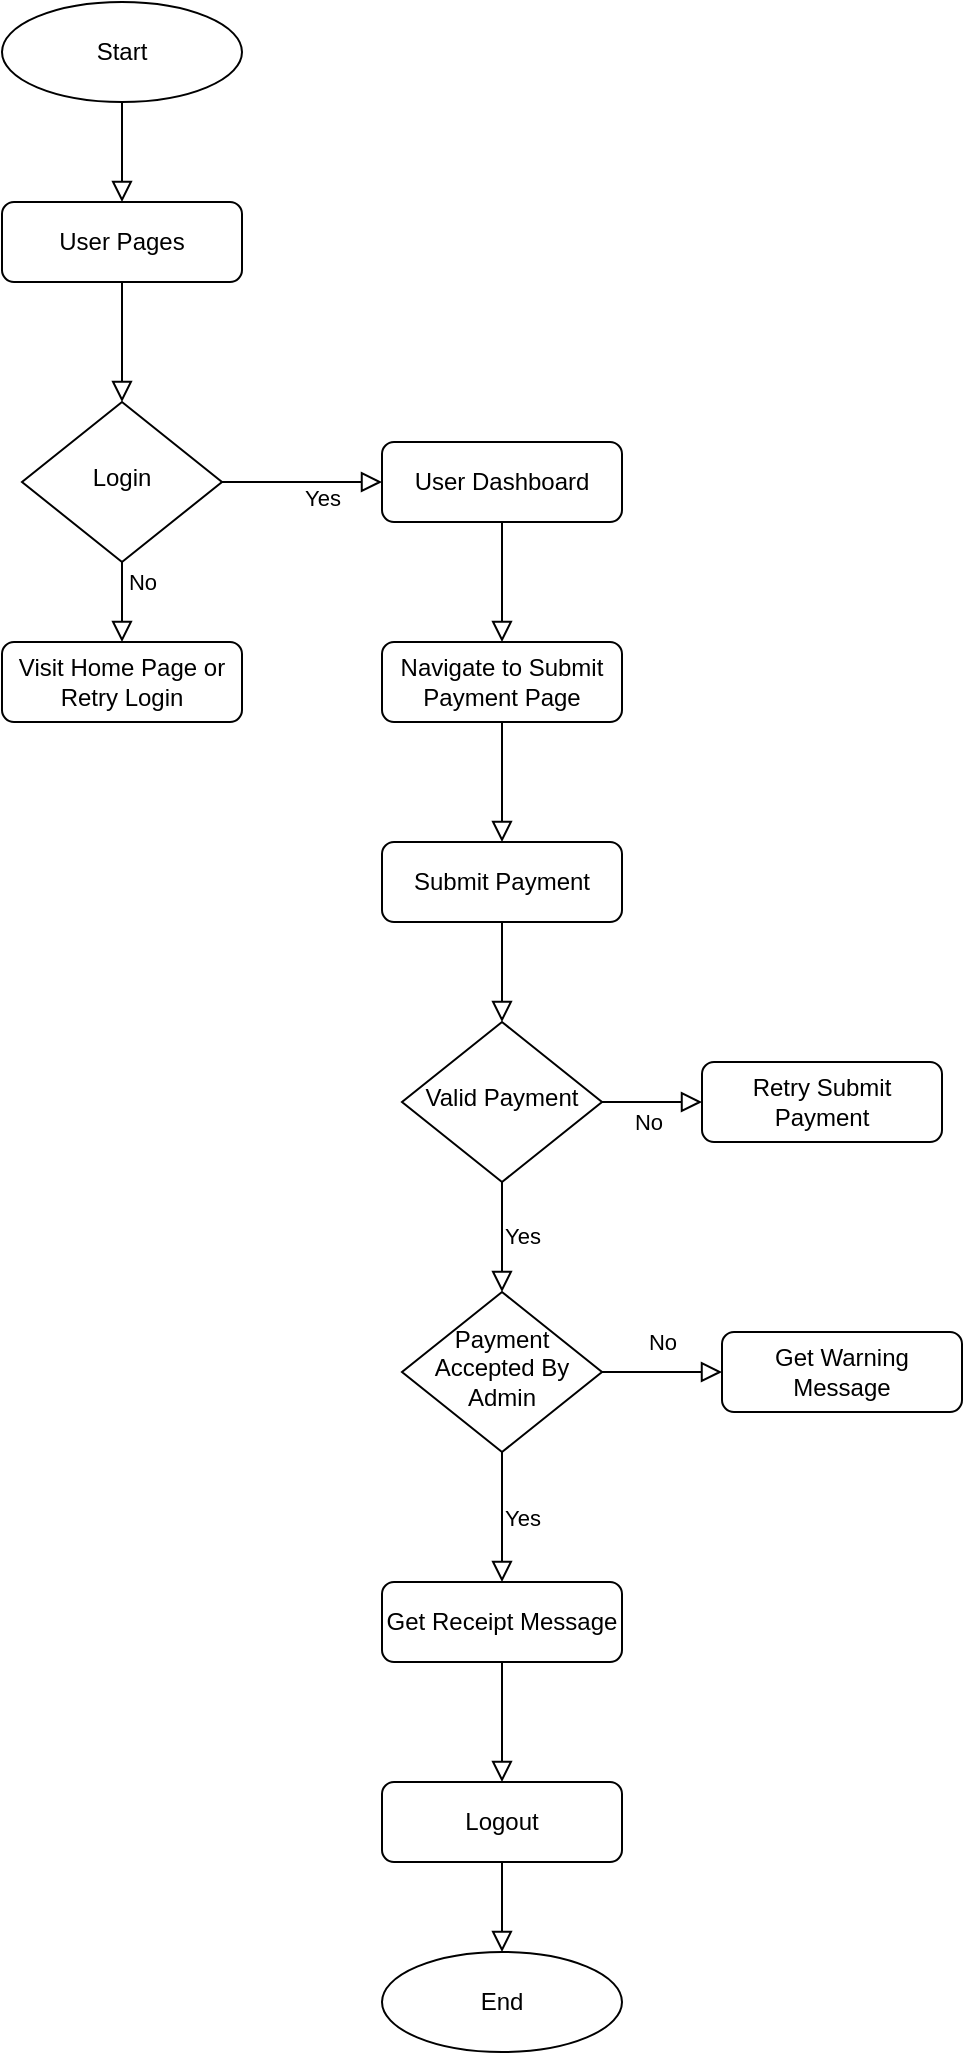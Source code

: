 <mxfile version="28.0.3">
  <diagram id="C5RBs43oDa-KdzZeNtuy" name="Page-1">
    <mxGraphModel dx="918" dy="465" grid="1" gridSize="10" guides="1" tooltips="1" connect="1" arrows="1" fold="1" page="1" pageScale="1" pageWidth="827" pageHeight="1169" math="0" shadow="0">
      <root>
        <mxCell id="WIyWlLk6GJQsqaUBKTNV-0" />
        <mxCell id="WIyWlLk6GJQsqaUBKTNV-1" parent="WIyWlLk6GJQsqaUBKTNV-0" />
        <mxCell id="6GzYvOx8u7yqm0N2lVAP-7" style="shape=connector;rounded=0;orthogonalLoop=1;jettySize=auto;html=1;shadow=0;strokeColor=default;strokeWidth=1;align=center;verticalAlign=middle;fontFamily=Helvetica;fontSize=11;fontColor=default;labelBackgroundColor=none;endArrow=block;endFill=0;endSize=8;" edge="1" parent="WIyWlLk6GJQsqaUBKTNV-1" source="WIyWlLk6GJQsqaUBKTNV-6" target="6GzYvOx8u7yqm0N2lVAP-4">
          <mxGeometry relative="1" as="geometry" />
        </mxCell>
        <mxCell id="6GzYvOx8u7yqm0N2lVAP-8" value="No" style="edgeLabel;html=1;align=center;verticalAlign=middle;resizable=0;points=[];fontFamily=Helvetica;fontSize=11;fontColor=default;labelBackgroundColor=none;" vertex="1" connectable="0" parent="6GzYvOx8u7yqm0N2lVAP-7">
          <mxGeometry x="-0.086" y="1" relative="1" as="geometry">
            <mxPoint x="9" y="-9" as="offset" />
          </mxGeometry>
        </mxCell>
        <mxCell id="6GzYvOx8u7yqm0N2lVAP-9" style="shape=connector;rounded=0;orthogonalLoop=1;jettySize=auto;html=1;shadow=0;strokeColor=default;strokeWidth=1;align=center;verticalAlign=middle;fontFamily=Helvetica;fontSize=11;fontColor=default;labelBackgroundColor=none;endArrow=block;endFill=0;endSize=8;" edge="1" parent="WIyWlLk6GJQsqaUBKTNV-1" source="WIyWlLk6GJQsqaUBKTNV-6" target="WIyWlLk6GJQsqaUBKTNV-12">
          <mxGeometry relative="1" as="geometry" />
        </mxCell>
        <mxCell id="6GzYvOx8u7yqm0N2lVAP-11" value="Yes" style="edgeLabel;html=1;align=center;verticalAlign=middle;resizable=0;points=[];fontFamily=Helvetica;fontSize=11;fontColor=default;labelBackgroundColor=none;" vertex="1" connectable="0" parent="6GzYvOx8u7yqm0N2lVAP-9">
          <mxGeometry x="-0.267" relative="1" as="geometry">
            <mxPoint x="20" y="8" as="offset" />
          </mxGeometry>
        </mxCell>
        <mxCell id="WIyWlLk6GJQsqaUBKTNV-6" value="Login" style="rhombus;whiteSpace=wrap;html=1;shadow=0;fontFamily=Helvetica;fontSize=12;align=center;strokeWidth=1;spacing=6;spacingTop=-4;" parent="WIyWlLk6GJQsqaUBKTNV-1" vertex="1">
          <mxGeometry x="170" y="240" width="100" height="80" as="geometry" />
        </mxCell>
        <mxCell id="6GzYvOx8u7yqm0N2lVAP-65" style="edgeStyle=none;shape=connector;rounded=0;orthogonalLoop=1;jettySize=auto;html=1;shadow=0;strokeColor=default;strokeWidth=1;align=center;verticalAlign=middle;fontFamily=Helvetica;fontSize=11;fontColor=default;labelBackgroundColor=none;endArrow=block;endFill=0;endSize=8;" edge="1" parent="WIyWlLk6GJQsqaUBKTNV-1" source="WIyWlLk6GJQsqaUBKTNV-12" target="6GzYvOx8u7yqm0N2lVAP-64">
          <mxGeometry relative="1" as="geometry" />
        </mxCell>
        <mxCell id="WIyWlLk6GJQsqaUBKTNV-12" value="User Dashboard" style="rounded=1;whiteSpace=wrap;html=1;fontSize=12;glass=0;strokeWidth=1;shadow=0;" parent="WIyWlLk6GJQsqaUBKTNV-1" vertex="1">
          <mxGeometry x="350" y="260" width="120" height="40" as="geometry" />
        </mxCell>
        <mxCell id="6GzYvOx8u7yqm0N2lVAP-40" style="edgeStyle=none;shape=connector;rounded=0;orthogonalLoop=1;jettySize=auto;html=1;shadow=0;strokeColor=default;strokeWidth=1;align=center;verticalAlign=middle;fontFamily=Helvetica;fontSize=11;fontColor=default;labelBackgroundColor=none;endArrow=block;endFill=0;endSize=8;" edge="1" parent="WIyWlLk6GJQsqaUBKTNV-1" source="6GzYvOx8u7yqm0N2lVAP-0" target="6GzYvOx8u7yqm0N2lVAP-39">
          <mxGeometry relative="1" as="geometry" />
        </mxCell>
        <mxCell id="6GzYvOx8u7yqm0N2lVAP-0" value="Start" style="ellipse;whiteSpace=wrap;html=1;" vertex="1" parent="WIyWlLk6GJQsqaUBKTNV-1">
          <mxGeometry x="160" y="40" width="120" height="50" as="geometry" />
        </mxCell>
        <mxCell id="6GzYvOx8u7yqm0N2lVAP-1" value="End" style="ellipse;whiteSpace=wrap;html=1;" vertex="1" parent="WIyWlLk6GJQsqaUBKTNV-1">
          <mxGeometry x="350" y="1015" width="120" height="50" as="geometry" />
        </mxCell>
        <mxCell id="6GzYvOx8u7yqm0N2lVAP-4" value="Visit Home Page or Retry Login" style="rounded=1;whiteSpace=wrap;html=1;fontSize=12;glass=0;strokeWidth=1;shadow=0;" vertex="1" parent="WIyWlLk6GJQsqaUBKTNV-1">
          <mxGeometry x="160" y="360" width="120" height="40" as="geometry" />
        </mxCell>
        <mxCell id="6GzYvOx8u7yqm0N2lVAP-31" style="edgeStyle=none;shape=connector;rounded=0;orthogonalLoop=1;jettySize=auto;html=1;shadow=0;strokeColor=default;strokeWidth=1;align=center;verticalAlign=middle;fontFamily=Helvetica;fontSize=11;fontColor=default;labelBackgroundColor=none;endArrow=block;endFill=0;endSize=8;" edge="1" parent="WIyWlLk6GJQsqaUBKTNV-1" source="6GzYvOx8u7yqm0N2lVAP-22" target="6GzYvOx8u7yqm0N2lVAP-30">
          <mxGeometry relative="1" as="geometry" />
        </mxCell>
        <mxCell id="6GzYvOx8u7yqm0N2lVAP-22" value="Submit Payment" style="rounded=1;whiteSpace=wrap;html=1;fontSize=12;glass=0;strokeWidth=1;shadow=0;fontStyle=0;absoluteArcSize=0;" vertex="1" parent="WIyWlLk6GJQsqaUBKTNV-1">
          <mxGeometry x="350" y="460" width="120" height="40" as="geometry" />
        </mxCell>
        <mxCell id="6GzYvOx8u7yqm0N2lVAP-28" style="edgeStyle=none;shape=connector;rounded=0;orthogonalLoop=1;jettySize=auto;html=1;shadow=0;strokeColor=default;strokeWidth=1;align=center;verticalAlign=middle;fontFamily=Helvetica;fontSize=11;fontColor=default;labelBackgroundColor=none;endArrow=block;endFill=0;endSize=8;" edge="1" parent="WIyWlLk6GJQsqaUBKTNV-1" source="6GzYvOx8u7yqm0N2lVAP-24" target="6GzYvOx8u7yqm0N2lVAP-1">
          <mxGeometry relative="1" as="geometry" />
        </mxCell>
        <mxCell id="6GzYvOx8u7yqm0N2lVAP-24" value="Logout" style="rounded=1;whiteSpace=wrap;html=1;fontSize=12;glass=0;strokeWidth=1;shadow=0;" vertex="1" parent="WIyWlLk6GJQsqaUBKTNV-1">
          <mxGeometry x="350" y="930" width="120" height="40" as="geometry" />
        </mxCell>
        <mxCell id="6GzYvOx8u7yqm0N2lVAP-33" style="edgeStyle=none;shape=connector;rounded=0;orthogonalLoop=1;jettySize=auto;html=1;shadow=0;strokeColor=default;strokeWidth=1;align=center;verticalAlign=middle;fontFamily=Helvetica;fontSize=11;fontColor=default;labelBackgroundColor=none;endArrow=block;endFill=0;endSize=8;" edge="1" parent="WIyWlLk6GJQsqaUBKTNV-1" source="6GzYvOx8u7yqm0N2lVAP-30" target="6GzYvOx8u7yqm0N2lVAP-32">
          <mxGeometry relative="1" as="geometry" />
        </mxCell>
        <mxCell id="6GzYvOx8u7yqm0N2lVAP-34" value="No" style="edgeLabel;html=1;align=center;verticalAlign=middle;resizable=0;points=[];fontFamily=Helvetica;fontSize=11;fontColor=default;labelBackgroundColor=none;" vertex="1" connectable="0" parent="6GzYvOx8u7yqm0N2lVAP-33">
          <mxGeometry x="-0.085" y="-2" relative="1" as="geometry">
            <mxPoint y="8" as="offset" />
          </mxGeometry>
        </mxCell>
        <mxCell id="6GzYvOx8u7yqm0N2lVAP-43" style="edgeStyle=none;shape=connector;rounded=0;orthogonalLoop=1;jettySize=auto;html=1;shadow=0;strokeColor=default;strokeWidth=1;align=center;verticalAlign=middle;fontFamily=Helvetica;fontSize=11;fontColor=default;labelBackgroundColor=none;endArrow=block;endFill=0;endSize=8;" edge="1" parent="WIyWlLk6GJQsqaUBKTNV-1" source="6GzYvOx8u7yqm0N2lVAP-30" target="6GzYvOx8u7yqm0N2lVAP-42">
          <mxGeometry relative="1" as="geometry" />
        </mxCell>
        <mxCell id="6GzYvOx8u7yqm0N2lVAP-44" value="Yes" style="edgeLabel;html=1;align=center;verticalAlign=middle;resizable=0;points=[];fontFamily=Helvetica;fontSize=11;fontColor=default;labelBackgroundColor=none;" vertex="1" connectable="0" parent="6GzYvOx8u7yqm0N2lVAP-43">
          <mxGeometry x="-0.044" y="2" relative="1" as="geometry">
            <mxPoint x="8" as="offset" />
          </mxGeometry>
        </mxCell>
        <mxCell id="6GzYvOx8u7yqm0N2lVAP-30" value="Valid Payment" style="rhombus;whiteSpace=wrap;html=1;shadow=0;fontFamily=Helvetica;fontSize=12;align=center;strokeWidth=1;spacing=6;spacingTop=-4;" vertex="1" parent="WIyWlLk6GJQsqaUBKTNV-1">
          <mxGeometry x="360" y="550" width="100" height="80" as="geometry" />
        </mxCell>
        <mxCell id="6GzYvOx8u7yqm0N2lVAP-32" value="Retry Submit Payment" style="rounded=1;whiteSpace=wrap;html=1;fontSize=12;glass=0;strokeWidth=1;shadow=0;" vertex="1" parent="WIyWlLk6GJQsqaUBKTNV-1">
          <mxGeometry x="510" y="570" width="120" height="40" as="geometry" />
        </mxCell>
        <mxCell id="6GzYvOx8u7yqm0N2lVAP-41" style="edgeStyle=none;shape=connector;rounded=0;orthogonalLoop=1;jettySize=auto;html=1;shadow=0;strokeColor=default;strokeWidth=1;align=center;verticalAlign=middle;fontFamily=Helvetica;fontSize=11;fontColor=default;labelBackgroundColor=none;endArrow=block;endFill=0;endSize=8;" edge="1" parent="WIyWlLk6GJQsqaUBKTNV-1" source="6GzYvOx8u7yqm0N2lVAP-39" target="WIyWlLk6GJQsqaUBKTNV-6">
          <mxGeometry relative="1" as="geometry" />
        </mxCell>
        <mxCell id="6GzYvOx8u7yqm0N2lVAP-39" value="User Pages" style="rounded=1;whiteSpace=wrap;html=1;fontSize=12;glass=0;strokeWidth=1;shadow=0;" vertex="1" parent="WIyWlLk6GJQsqaUBKTNV-1">
          <mxGeometry x="160" y="140" width="120" height="40" as="geometry" />
        </mxCell>
        <mxCell id="6GzYvOx8u7yqm0N2lVAP-56" style="edgeStyle=none;shape=connector;rounded=0;orthogonalLoop=1;jettySize=auto;html=1;shadow=0;strokeColor=default;strokeWidth=1;align=center;verticalAlign=middle;fontFamily=Helvetica;fontSize=11;fontColor=default;labelBackgroundColor=none;endArrow=block;endFill=0;endSize=8;" edge="1" parent="WIyWlLk6GJQsqaUBKTNV-1" source="6GzYvOx8u7yqm0N2lVAP-42" target="6GzYvOx8u7yqm0N2lVAP-55">
          <mxGeometry relative="1" as="geometry" />
        </mxCell>
        <mxCell id="6GzYvOx8u7yqm0N2lVAP-57" value="No" style="edgeLabel;html=1;align=center;verticalAlign=middle;resizable=0;points=[];fontFamily=Helvetica;fontSize=11;fontColor=default;labelBackgroundColor=none;" vertex="1" connectable="0" parent="6GzYvOx8u7yqm0N2lVAP-56">
          <mxGeometry x="0.142" y="-1" relative="1" as="geometry">
            <mxPoint x="-5" y="-16" as="offset" />
          </mxGeometry>
        </mxCell>
        <mxCell id="6GzYvOx8u7yqm0N2lVAP-61" style="edgeStyle=none;shape=connector;rounded=0;orthogonalLoop=1;jettySize=auto;html=1;shadow=0;strokeColor=default;strokeWidth=1;align=center;verticalAlign=middle;fontFamily=Helvetica;fontSize=11;fontColor=default;labelBackgroundColor=none;endArrow=block;endFill=0;endSize=8;" edge="1" parent="WIyWlLk6GJQsqaUBKTNV-1" source="6GzYvOx8u7yqm0N2lVAP-42" target="6GzYvOx8u7yqm0N2lVAP-60">
          <mxGeometry relative="1" as="geometry" />
        </mxCell>
        <mxCell id="6GzYvOx8u7yqm0N2lVAP-62" value="Yes" style="edgeLabel;html=1;align=center;verticalAlign=middle;resizable=0;points=[];fontFamily=Helvetica;fontSize=11;fontColor=default;labelBackgroundColor=none;" vertex="1" connectable="0" parent="6GzYvOx8u7yqm0N2lVAP-61">
          <mxGeometry x="0.015" y="2" relative="1" as="geometry">
            <mxPoint x="8" as="offset" />
          </mxGeometry>
        </mxCell>
        <mxCell id="6GzYvOx8u7yqm0N2lVAP-42" value="Payment Accepted By Admin" style="rhombus;whiteSpace=wrap;html=1;shadow=0;fontFamily=Helvetica;fontSize=12;align=center;strokeWidth=1;spacing=6;spacingTop=-4;" vertex="1" parent="WIyWlLk6GJQsqaUBKTNV-1">
          <mxGeometry x="360" y="685" width="100" height="80" as="geometry" />
        </mxCell>
        <mxCell id="6GzYvOx8u7yqm0N2lVAP-55" value="Get Warning Message" style="rounded=1;whiteSpace=wrap;html=1;fontSize=12;glass=0;strokeWidth=1;shadow=0;" vertex="1" parent="WIyWlLk6GJQsqaUBKTNV-1">
          <mxGeometry x="520" y="705" width="120" height="40" as="geometry" />
        </mxCell>
        <mxCell id="6GzYvOx8u7yqm0N2lVAP-63" style="edgeStyle=none;shape=connector;rounded=0;orthogonalLoop=1;jettySize=auto;html=1;shadow=0;strokeColor=default;strokeWidth=1;align=center;verticalAlign=middle;fontFamily=Helvetica;fontSize=11;fontColor=default;labelBackgroundColor=none;endArrow=block;endFill=0;endSize=8;" edge="1" parent="WIyWlLk6GJQsqaUBKTNV-1" source="6GzYvOx8u7yqm0N2lVAP-60" target="6GzYvOx8u7yqm0N2lVAP-24">
          <mxGeometry relative="1" as="geometry" />
        </mxCell>
        <mxCell id="6GzYvOx8u7yqm0N2lVAP-60" value="Get Receipt Message" style="rounded=1;whiteSpace=wrap;html=1;fontSize=12;glass=0;strokeWidth=1;shadow=0;" vertex="1" parent="WIyWlLk6GJQsqaUBKTNV-1">
          <mxGeometry x="350" y="830" width="120" height="40" as="geometry" />
        </mxCell>
        <mxCell id="6GzYvOx8u7yqm0N2lVAP-66" style="edgeStyle=none;shape=connector;rounded=0;orthogonalLoop=1;jettySize=auto;html=1;shadow=0;strokeColor=default;strokeWidth=1;align=center;verticalAlign=middle;fontFamily=Helvetica;fontSize=11;fontColor=default;labelBackgroundColor=none;endArrow=block;endFill=0;endSize=8;" edge="1" parent="WIyWlLk6GJQsqaUBKTNV-1" source="6GzYvOx8u7yqm0N2lVAP-64" target="6GzYvOx8u7yqm0N2lVAP-22">
          <mxGeometry relative="1" as="geometry" />
        </mxCell>
        <mxCell id="6GzYvOx8u7yqm0N2lVAP-64" value="Navigate to Submit Payment Page" style="rounded=1;whiteSpace=wrap;html=1;fontSize=12;glass=0;strokeWidth=1;shadow=0;" vertex="1" parent="WIyWlLk6GJQsqaUBKTNV-1">
          <mxGeometry x="350" y="360" width="120" height="40" as="geometry" />
        </mxCell>
      </root>
    </mxGraphModel>
  </diagram>
</mxfile>

